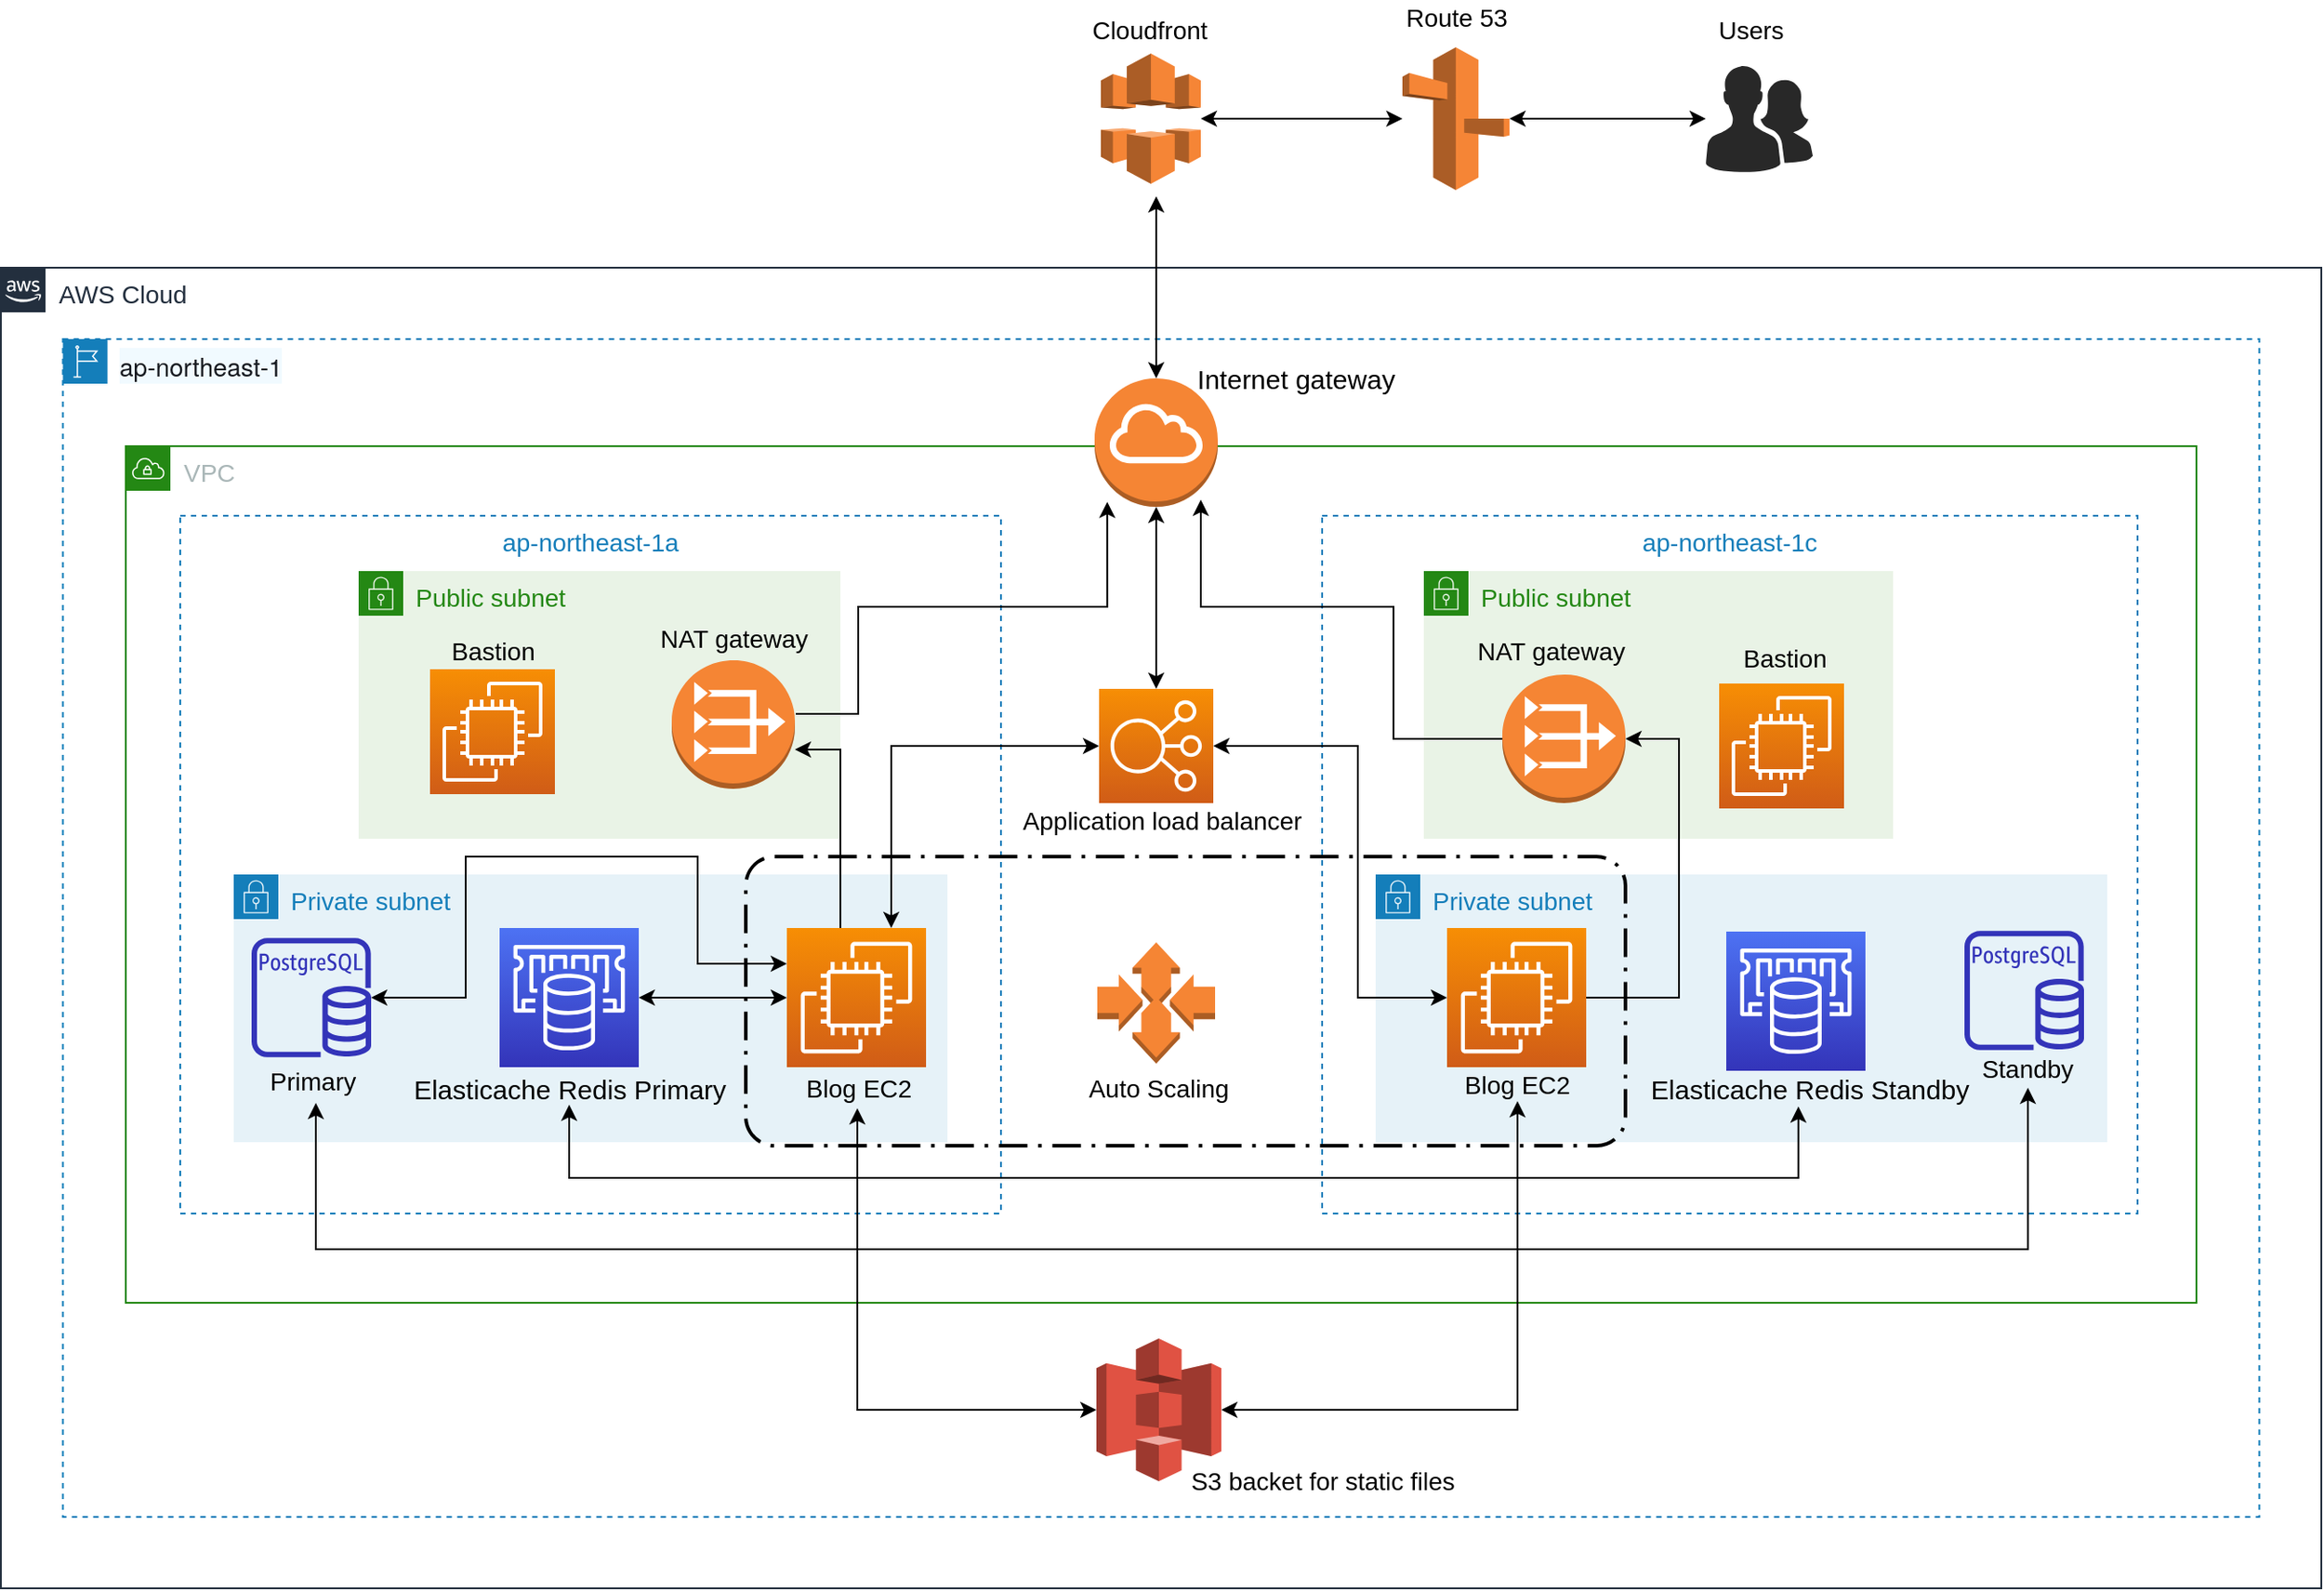 <mxfile version="14.4.9" type="github">
  <diagram id="p8VolZ-N6K9utPq0kfwX" name="Page-1">
    <mxGraphModel dx="1422" dy="833" grid="1" gridSize="10" guides="1" tooltips="1" connect="1" arrows="1" fold="1" page="1" pageScale="1" pageWidth="827" pageHeight="1169" math="0" shadow="0">
      <root>
        <mxCell id="0" />
        <mxCell id="1" parent="0" />
        <mxCell id="xNPw3v3MWfUP0mEYA9Z2-2" value="&lt;font style=&quot;font-size: 14px&quot;&gt;AWS Cloud&lt;/font&gt;" style="points=[[0,0],[0.25,0],[0.5,0],[0.75,0],[1,0],[1,0.25],[1,0.5],[1,0.75],[1,1],[0.75,1],[0.5,1],[0.25,1],[0,1],[0,0.75],[0,0.5],[0,0.25]];outlineConnect=0;gradientColor=none;html=1;whiteSpace=wrap;fontSize=12;fontStyle=0;shape=mxgraph.aws4.group;grIcon=mxgraph.aws4.group_aws_cloud_alt;strokeColor=#232F3E;fillColor=none;verticalAlign=top;align=left;spacingLeft=30;fontColor=#232F3E;dashed=0;" parent="1" vertex="1">
          <mxGeometry x="29.5" y="200" width="1300.5" height="740" as="geometry" />
        </mxCell>
        <mxCell id="xNPw3v3MWfUP0mEYA9Z2-3" value="&lt;span style=&quot;color: rgb(22 , 25 , 31) ; font-family: &amp;#34;amazon ember&amp;#34; , &amp;#34;helvetica neue&amp;#34; , &amp;#34;roboto&amp;#34; , &amp;#34;arial&amp;#34; , sans-serif ; font-size: 14px ; background-color: rgb(241 , 250 , 255)&quot;&gt;ap-northeast-1&lt;/span&gt;" style="points=[[0,0],[0.25,0],[0.5,0],[0.75,0],[1,0],[1,0.25],[1,0.5],[1,0.75],[1,1],[0.75,1],[0.5,1],[0.25,1],[0,1],[0,0.75],[0,0.5],[0,0.25]];outlineConnect=0;gradientColor=none;html=1;whiteSpace=wrap;fontSize=12;fontStyle=0;shape=mxgraph.aws4.group;grIcon=mxgraph.aws4.group_region;strokeColor=#147EBA;fillColor=none;verticalAlign=top;align=left;spacingLeft=30;fontColor=#147EBA;dashed=1;" parent="1" vertex="1">
          <mxGeometry x="64.25" y="240" width="1231" height="660" as="geometry" />
        </mxCell>
        <mxCell id="xNPw3v3MWfUP0mEYA9Z2-4" value="&lt;font style=&quot;font-size: 14px&quot;&gt;VPC&lt;/font&gt;" style="points=[[0,0],[0.25,0],[0.5,0],[0.75,0],[1,0],[1,0.25],[1,0.5],[1,0.75],[1,1],[0.75,1],[0.5,1],[0.25,1],[0,1],[0,0.75],[0,0.5],[0,0.25]];outlineConnect=0;gradientColor=none;html=1;whiteSpace=wrap;fontSize=12;fontStyle=0;shape=mxgraph.aws4.group;grIcon=mxgraph.aws4.group_vpc;strokeColor=#248814;fillColor=none;verticalAlign=top;align=left;spacingLeft=30;fontColor=#AAB7B8;dashed=0;" parent="1" vertex="1">
          <mxGeometry x="99.5" y="300" width="1160.5" height="480" as="geometry" />
        </mxCell>
        <mxCell id="xNPw3v3MWfUP0mEYA9Z2-5" value="ap-northeast-1c" style="fillColor=none;strokeColor=#147EBA;dashed=1;verticalAlign=top;fontStyle=0;fontColor=#147EBA;fontSize=14;" parent="1" vertex="1">
          <mxGeometry x="770" y="339" width="457" height="391" as="geometry" />
        </mxCell>
        <mxCell id="xNPw3v3MWfUP0mEYA9Z2-6" value="ap-northeast-1a" style="fillColor=none;strokeColor=#147EBA;dashed=1;verticalAlign=top;fontStyle=0;fontColor=#147EBA;fontSize=14;" parent="1" vertex="1">
          <mxGeometry x="130" y="339" width="460" height="391" as="geometry" />
        </mxCell>
        <mxCell id="xNPw3v3MWfUP0mEYA9Z2-7" style="edgeStyle=orthogonalEdgeStyle;rounded=0;orthogonalLoop=1;jettySize=auto;html=1;exitX=0.5;exitY=1;exitDx=0;exitDy=0;" parent="1" source="xNPw3v3MWfUP0mEYA9Z2-5" target="xNPw3v3MWfUP0mEYA9Z2-5" edge="1">
          <mxGeometry relative="1" as="geometry" />
        </mxCell>
        <mxCell id="xNPw3v3MWfUP0mEYA9Z2-8" value="&lt;font style=&quot;font-size: 14px&quot;&gt;Public subnet&lt;/font&gt;" style="points=[[0,0],[0.25,0],[0.5,0],[0.75,0],[1,0],[1,0.25],[1,0.5],[1,0.75],[1,1],[0.75,1],[0.5,1],[0.25,1],[0,1],[0,0.75],[0,0.5],[0,0.25]];outlineConnect=0;gradientColor=none;html=1;whiteSpace=wrap;fontSize=12;fontStyle=0;shape=mxgraph.aws4.group;grIcon=mxgraph.aws4.group_security_group;grStroke=0;strokeColor=#248814;fillColor=#E9F3E6;verticalAlign=top;align=left;spacingLeft=30;fontColor=#248814;dashed=0;" parent="1" vertex="1">
          <mxGeometry x="230" y="370" width="270" height="150" as="geometry" />
        </mxCell>
        <mxCell id="xNPw3v3MWfUP0mEYA9Z2-9" value="&lt;font style=&quot;font-size: 14px&quot;&gt;Public subnet&lt;/font&gt;" style="points=[[0,0],[0.25,0],[0.5,0],[0.75,0],[1,0],[1,0.25],[1,0.5],[1,0.75],[1,1],[0.75,1],[0.5,1],[0.25,1],[0,1],[0,0.75],[0,0.5],[0,0.25]];outlineConnect=0;gradientColor=none;html=1;whiteSpace=wrap;fontSize=12;fontStyle=0;shape=mxgraph.aws4.group;grIcon=mxgraph.aws4.group_security_group;grStroke=0;strokeColor=#248814;fillColor=#E9F3E6;verticalAlign=top;align=left;spacingLeft=30;fontColor=#248814;dashed=0;" parent="1" vertex="1">
          <mxGeometry x="827" y="370" width="263" height="150" as="geometry" />
        </mxCell>
        <mxCell id="xNPw3v3MWfUP0mEYA9Z2-10" value="&lt;font style=&quot;font-size: 14px&quot;&gt;Private subnet&lt;/font&gt;" style="points=[[0,0],[0.25,0],[0.5,0],[0.75,0],[1,0],[1,0.25],[1,0.5],[1,0.75],[1,1],[0.75,1],[0.5,1],[0.25,1],[0,1],[0,0.75],[0,0.5],[0,0.25]];outlineConnect=0;gradientColor=none;html=1;whiteSpace=wrap;fontSize=12;fontStyle=0;shape=mxgraph.aws4.group;grIcon=mxgraph.aws4.group_security_group;grStroke=0;strokeColor=#147EBA;fillColor=#E6F2F8;verticalAlign=top;align=left;spacingLeft=30;fontColor=#147EBA;dashed=0;" parent="1" vertex="1">
          <mxGeometry x="160" y="540" width="400" height="150" as="geometry" />
        </mxCell>
        <mxCell id="xNPw3v3MWfUP0mEYA9Z2-11" value="&lt;font style=&quot;font-size: 14px&quot;&gt;Private subnet&lt;/font&gt;" style="points=[[0,0],[0.25,0],[0.5,0],[0.75,0],[1,0],[1,0.25],[1,0.5],[1,0.75],[1,1],[0.75,1],[0.5,1],[0.25,1],[0,1],[0,0.75],[0,0.5],[0,0.25]];outlineConnect=0;gradientColor=none;html=1;whiteSpace=wrap;fontSize=12;fontStyle=0;shape=mxgraph.aws4.group;grIcon=mxgraph.aws4.group_security_group;grStroke=0;strokeColor=#147EBA;fillColor=#E6F2F8;verticalAlign=top;align=left;spacingLeft=30;fontColor=#147EBA;dashed=0;" parent="1" vertex="1">
          <mxGeometry x="800" y="540" width="410" height="150" as="geometry" />
        </mxCell>
        <mxCell id="i_n1k2-1s-NiqfXJ3xOX-46" style="edgeStyle=orthogonalEdgeStyle;rounded=0;orthogonalLoop=1;jettySize=auto;html=1;startArrow=classic;startFill=1;endArrow=classic;endFill=1;" parent="1" source="xNPw3v3MWfUP0mEYA9Z2-12" target="xNPw3v3MWfUP0mEYA9Z2-14" edge="1">
          <mxGeometry relative="1" as="geometry" />
        </mxCell>
        <mxCell id="Dv-C4iRL3iVz8-i2bULK-24" style="edgeStyle=orthogonalEdgeStyle;rounded=0;orthogonalLoop=1;jettySize=auto;html=1;entryX=0;entryY=0.5;entryDx=0;entryDy=0;entryPerimeter=0;startArrow=classic;startFill=1;endArrow=none;endFill=0;" edge="1" parent="1" target="xNPw3v3MWfUP0mEYA9Z2-34">
          <mxGeometry relative="1" as="geometry">
            <mxPoint x="702" y="330" as="sourcePoint" />
            <Array as="points">
              <mxPoint x="702" y="390" />
              <mxPoint x="810" y="390" />
              <mxPoint x="810" y="464" />
            </Array>
          </mxGeometry>
        </mxCell>
        <mxCell id="Dv-C4iRL3iVz8-i2bULK-25" style="edgeStyle=orthogonalEdgeStyle;rounded=0;orthogonalLoop=1;jettySize=auto;html=1;startArrow=classic;startFill=1;endArrow=classic;endFill=1;" edge="1" parent="1" source="xNPw3v3MWfUP0mEYA9Z2-12">
          <mxGeometry relative="1" as="geometry">
            <mxPoint x="677" y="160" as="targetPoint" />
          </mxGeometry>
        </mxCell>
        <mxCell id="xNPw3v3MWfUP0mEYA9Z2-12" value="" style="outlineConnect=0;dashed=0;verticalLabelPosition=bottom;verticalAlign=top;align=center;html=1;shape=mxgraph.aws3.internet_gateway;fillColor=#F58534;gradientColor=none;" parent="1" vertex="1">
          <mxGeometry x="642.5" y="262" width="69" height="72" as="geometry" />
        </mxCell>
        <mxCell id="i_n1k2-1s-NiqfXJ3xOX-50" style="edgeStyle=orthogonalEdgeStyle;rounded=0;orthogonalLoop=1;jettySize=auto;html=1;entryX=0;entryY=0.5;entryDx=0;entryDy=0;entryPerimeter=0;startArrow=classic;startFill=1;endArrow=classic;endFill=1;fontSize=14;exitX=0.5;exitY=1.05;exitDx=0;exitDy=0;exitPerimeter=0;" parent="1" source="i_n1k2-1s-NiqfXJ3xOX-52" target="xNPw3v3MWfUP0mEYA9Z2-37" edge="1">
          <mxGeometry relative="1" as="geometry">
            <mxPoint x="299" y="690" as="sourcePoint" />
            <Array as="points">
              <mxPoint x="510" y="840" />
            </Array>
          </mxGeometry>
        </mxCell>
        <mxCell id="Dv-C4iRL3iVz8-i2bULK-3" style="edgeStyle=orthogonalEdgeStyle;rounded=0;orthogonalLoop=1;jettySize=auto;html=1;startArrow=none;startFill=0;" edge="1" parent="1" target="xNPw3v3MWfUP0mEYA9Z2-32">
          <mxGeometry relative="1" as="geometry">
            <mxPoint x="500" y="570" as="sourcePoint" />
            <mxPoint x="327" y="500" as="targetPoint" />
            <Array as="points">
              <mxPoint x="500" y="470" />
            </Array>
          </mxGeometry>
        </mxCell>
        <mxCell id="xNPw3v3MWfUP0mEYA9Z2-13" value="" style="points=[[0,0,0],[0.25,0,0],[0.5,0,0],[0.75,0,0],[1,0,0],[0,1,0],[0.25,1,0],[0.5,1,0],[0.75,1,0],[1,1,0],[0,0.25,0],[0,0.5,0],[0,0.75,0],[1,0.25,0],[1,0.5,0],[1,0.75,0]];outlineConnect=0;fontColor=#232F3E;gradientColor=#F78E04;gradientDirection=north;fillColor=#D05C17;strokeColor=#ffffff;dashed=0;verticalLabelPosition=bottom;verticalAlign=top;align=center;html=1;fontSize=12;fontStyle=0;aspect=fixed;shape=mxgraph.aws4.resourceIcon;resIcon=mxgraph.aws4.ec2;" parent="1" vertex="1">
          <mxGeometry x="470" y="570" width="78" height="78" as="geometry" />
        </mxCell>
        <mxCell id="i_n1k2-1s-NiqfXJ3xOX-23" style="edgeStyle=orthogonalEdgeStyle;rounded=0;orthogonalLoop=1;jettySize=auto;html=1;startArrow=classic;startFill=1;entryX=0.75;entryY=0;entryDx=0;entryDy=0;entryPerimeter=0;exitX=0;exitY=0.5;exitDx=0;exitDy=0;exitPerimeter=0;" parent="1" target="xNPw3v3MWfUP0mEYA9Z2-13" edge="1" source="xNPw3v3MWfUP0mEYA9Z2-14">
          <mxGeometry relative="1" as="geometry">
            <mxPoint x="390" y="530" as="sourcePoint" />
            <Array as="points">
              <mxPoint x="529" y="468" />
            </Array>
          </mxGeometry>
        </mxCell>
        <mxCell id="Dv-C4iRL3iVz8-i2bULK-30" style="edgeStyle=orthogonalEdgeStyle;rounded=0;orthogonalLoop=1;jettySize=auto;html=1;entryX=0;entryY=0.5;entryDx=0;entryDy=0;entryPerimeter=0;startArrow=classic;startFill=1;endArrow=classic;endFill=1;" edge="1" parent="1" source="xNPw3v3MWfUP0mEYA9Z2-14" target="xNPw3v3MWfUP0mEYA9Z2-19">
          <mxGeometry relative="1" as="geometry">
            <Array as="points">
              <mxPoint x="790" y="468" />
              <mxPoint x="790" y="609" />
            </Array>
          </mxGeometry>
        </mxCell>
        <mxCell id="xNPw3v3MWfUP0mEYA9Z2-14" value="" style="points=[[0,0,0],[0.25,0,0],[0.5,0,0],[0.75,0,0],[1,0,0],[0,1,0],[0.25,1,0],[0.5,1,0],[0.75,1,0],[1,1,0],[0,0.25,0],[0,0.5,0],[0,0.75,0],[1,0.25,0],[1,0.5,0],[1,0.75,0]];outlineConnect=0;fontColor=#232F3E;gradientColor=#F78E04;gradientDirection=north;fillColor=#D05C17;strokeColor=#ffffff;dashed=0;verticalLabelPosition=bottom;verticalAlign=top;align=center;html=1;fontSize=12;fontStyle=0;aspect=fixed;shape=mxgraph.aws4.resourceIcon;resIcon=mxgraph.aws4.elastic_load_balancing;" parent="1" vertex="1">
          <mxGeometry x="645" y="436" width="64" height="64" as="geometry" />
        </mxCell>
        <mxCell id="Dv-C4iRL3iVz8-i2bULK-33" style="edgeStyle=orthogonalEdgeStyle;rounded=0;orthogonalLoop=1;jettySize=auto;html=1;startArrow=none;startFill=0;endArrow=classic;endFill=1;exitX=1;exitY=0.5;exitDx=0;exitDy=0;exitPerimeter=0;" edge="1" parent="1" source="xNPw3v3MWfUP0mEYA9Z2-19" target="xNPw3v3MWfUP0mEYA9Z2-34">
          <mxGeometry relative="1" as="geometry">
            <Array as="points">
              <mxPoint x="970" y="609" />
              <mxPoint x="970" y="464" />
            </Array>
          </mxGeometry>
        </mxCell>
        <mxCell id="xNPw3v3MWfUP0mEYA9Z2-19" value="" style="points=[[0,0,0],[0.25,0,0],[0.5,0,0],[0.75,0,0],[1,0,0],[0,1,0],[0.25,1,0],[0.5,1,0],[0.75,1,0],[1,1,0],[0,0.25,0],[0,0.5,0],[0,0.75,0],[1,0.25,0],[1,0.5,0],[1,0.75,0]];outlineConnect=0;fontColor=#232F3E;gradientColor=#F78E04;gradientDirection=north;fillColor=#D05C17;strokeColor=#ffffff;dashed=0;verticalLabelPosition=bottom;verticalAlign=top;align=center;html=1;fontSize=12;fontStyle=0;aspect=fixed;shape=mxgraph.aws4.resourceIcon;resIcon=mxgraph.aws4.ec2;" parent="1" vertex="1">
          <mxGeometry x="840" y="570" width="78" height="78" as="geometry" />
        </mxCell>
        <mxCell id="xNPw3v3MWfUP0mEYA9Z2-24" value="" style="points=[[0,0,0],[0.25,0,0],[0.5,0,0],[0.75,0,0],[1,0,0],[0,1,0],[0.25,1,0],[0.5,1,0],[0.75,1,0],[1,1,0],[0,0.25,0],[0,0.5,0],[0,0.75,0],[1,0.25,0],[1,0.5,0],[1,0.75,0]];outlineConnect=0;fontColor=#232F3E;gradientColor=#F78E04;gradientDirection=north;fillColor=#D05C17;strokeColor=#ffffff;dashed=0;verticalLabelPosition=bottom;verticalAlign=top;align=center;html=1;fontSize=12;fontStyle=0;aspect=fixed;shape=mxgraph.aws4.resourceIcon;resIcon=mxgraph.aws4.ec2;" parent="1" vertex="1">
          <mxGeometry x="270" y="425" width="70" height="70" as="geometry" />
        </mxCell>
        <mxCell id="xNPw3v3MWfUP0mEYA9Z2-27" value="&lt;font style=&quot;font-size: 14px&quot;&gt;Bastion&lt;/font&gt;" style="text;html=1;resizable=0;autosize=1;align=center;verticalAlign=middle;points=[];fillColor=none;strokeColor=none;rounded=0;" parent="1" vertex="1">
          <mxGeometry x="275" y="405" width="60" height="20" as="geometry" />
        </mxCell>
        <mxCell id="xNPw3v3MWfUP0mEYA9Z2-29" value="" style="points=[[0,0,0],[0.25,0,0],[0.5,0,0],[0.75,0,0],[1,0,0],[0,1,0],[0.25,1,0],[0.5,1,0],[0.75,1,0],[1,1,0],[0,0.25,0],[0,0.5,0],[0,0.75,0],[1,0.25,0],[1,0.5,0],[1,0.75,0]];outlineConnect=0;fontColor=#232F3E;gradientColor=#F78E04;gradientDirection=north;fillColor=#D05C17;strokeColor=#ffffff;dashed=0;verticalLabelPosition=bottom;verticalAlign=top;align=center;html=1;fontSize=12;fontStyle=0;aspect=fixed;shape=mxgraph.aws4.resourceIcon;resIcon=mxgraph.aws4.ec2;" parent="1" vertex="1">
          <mxGeometry x="992.5" y="433" width="70" height="70" as="geometry" />
        </mxCell>
        <mxCell id="xNPw3v3MWfUP0mEYA9Z2-30" value="&lt;font style=&quot;font-size: 14px&quot;&gt;Bastion&lt;/font&gt;" style="text;html=1;resizable=0;autosize=1;align=center;verticalAlign=middle;points=[];fillColor=none;strokeColor=none;rounded=0;" parent="1" vertex="1">
          <mxGeometry x="998.5" y="409" width="60" height="20" as="geometry" />
        </mxCell>
        <mxCell id="i_n1k2-1s-NiqfXJ3xOX-18" style="edgeStyle=orthogonalEdgeStyle;rounded=0;orthogonalLoop=1;jettySize=auto;html=1;startArrow=none;startFill=0;entryX=0.474;entryY=0.065;entryDx=0;entryDy=0;entryPerimeter=0;" parent="1" edge="1" target="xNPw3v3MWfUP0mEYA9Z2-4">
          <mxGeometry relative="1" as="geometry">
            <mxPoint x="475" y="450" as="sourcePoint" />
            <mxPoint x="530" y="330" as="targetPoint" />
            <Array as="points">
              <mxPoint x="475" y="450" />
              <mxPoint x="510" y="450" />
              <mxPoint x="510" y="390" />
              <mxPoint x="650" y="390" />
            </Array>
          </mxGeometry>
        </mxCell>
        <mxCell id="xNPw3v3MWfUP0mEYA9Z2-32" value="" style="outlineConnect=0;dashed=0;verticalLabelPosition=bottom;verticalAlign=top;align=center;html=1;shape=mxgraph.aws3.vpc_nat_gateway;fillColor=#F58534;gradientColor=none;" parent="1" vertex="1">
          <mxGeometry x="405.5" y="420" width="69" height="72" as="geometry" />
        </mxCell>
        <mxCell id="xNPw3v3MWfUP0mEYA9Z2-34" value="" style="outlineConnect=0;dashed=0;verticalLabelPosition=bottom;verticalAlign=top;align=center;html=1;shape=mxgraph.aws3.vpc_nat_gateway;fillColor=#F58534;gradientColor=none;" parent="1" vertex="1">
          <mxGeometry x="871" y="428" width="69" height="72" as="geometry" />
        </mxCell>
        <mxCell id="Dv-C4iRL3iVz8-i2bULK-2" style="edgeStyle=orthogonalEdgeStyle;rounded=0;orthogonalLoop=1;jettySize=auto;html=1;entryX=0.507;entryY=0.95;entryDx=0;entryDy=0;entryPerimeter=0;startArrow=classic;startFill=1;" edge="1" parent="1" source="xNPw3v3MWfUP0mEYA9Z2-37" target="i_n1k2-1s-NiqfXJ3xOX-53">
          <mxGeometry relative="1" as="geometry" />
        </mxCell>
        <mxCell id="xNPw3v3MWfUP0mEYA9Z2-37" value="" style="outlineConnect=0;dashed=0;verticalLabelPosition=bottom;verticalAlign=top;align=center;html=1;shape=mxgraph.aws3.s3;fillColor=#E05243;gradientColor=none;strokeWidth=2;fontSize=15;" parent="1" vertex="1">
          <mxGeometry x="643.5" y="800" width="70" height="80" as="geometry" />
        </mxCell>
        <mxCell id="i_n1k2-1s-NiqfXJ3xOX-8" style="edgeStyle=orthogonalEdgeStyle;rounded=0;orthogonalLoop=1;jettySize=auto;html=1;startArrow=classic;startFill=1;" parent="1" source="i_n1k2-1s-NiqfXJ3xOX-3" target="i_n1k2-1s-NiqfXJ3xOX-7" edge="1">
          <mxGeometry relative="1" as="geometry" />
        </mxCell>
        <mxCell id="i_n1k2-1s-NiqfXJ3xOX-3" value="" style="outlineConnect=0;dashed=0;verticalLabelPosition=bottom;verticalAlign=top;align=center;html=1;shape=mxgraph.aws3.cloudfront;fillColor=#F58536;gradientColor=none;" parent="1" vertex="1">
          <mxGeometry x="646" y="80" width="56" height="73" as="geometry" />
        </mxCell>
        <mxCell id="i_n1k2-1s-NiqfXJ3xOX-12" style="edgeStyle=orthogonalEdgeStyle;rounded=0;orthogonalLoop=1;jettySize=auto;html=1;entryX=0;entryY=0.5;entryDx=0;entryDy=0;entryPerimeter=0;startArrow=classic;startFill=1;" parent="1" source="i_n1k2-1s-NiqfXJ3xOX-7" target="i_n1k2-1s-NiqfXJ3xOX-11" edge="1">
          <mxGeometry relative="1" as="geometry" />
        </mxCell>
        <mxCell id="i_n1k2-1s-NiqfXJ3xOX-7" value="" style="outlineConnect=0;dashed=0;verticalLabelPosition=bottom;verticalAlign=top;align=center;html=1;shape=mxgraph.aws3.route_53;fillColor=#F58536;gradientColor=none;" parent="1" vertex="1">
          <mxGeometry x="815" y="76.5" width="60" height="80" as="geometry" />
        </mxCell>
        <mxCell id="i_n1k2-1s-NiqfXJ3xOX-11" value="" style="verticalLabelPosition=bottom;html=1;fillColor=#282828;strokeColor=none;verticalAlign=top;pointerEvents=1;align=center;shape=mxgraph.cisco_safe.people_places_things_icons.icon2;" parent="1" vertex="1">
          <mxGeometry x="985" y="86.5" width="60" height="60" as="geometry" />
        </mxCell>
        <mxCell id="i_n1k2-1s-NiqfXJ3xOX-22" value="" style="outlineConnect=0;dashed=0;verticalLabelPosition=bottom;verticalAlign=top;align=center;html=1;shape=mxgraph.aws3.auto_scaling;fillColor=#F58534;gradientColor=none;" parent="1" vertex="1">
          <mxGeometry x="644" y="578" width="66" height="68" as="geometry" />
        </mxCell>
        <mxCell id="i_n1k2-1s-NiqfXJ3xOX-38" value="&lt;font style=&quot;font-size: 14px&quot;&gt;Cloudfront&lt;/font&gt;" style="text;html=1;resizable=0;autosize=1;align=center;verticalAlign=middle;points=[];fillColor=none;strokeColor=none;rounded=0;" parent="1" vertex="1">
          <mxGeometry x="633" y="56.5" width="80" height="20" as="geometry" />
        </mxCell>
        <mxCell id="i_n1k2-1s-NiqfXJ3xOX-39" value="&lt;font&gt;&lt;font style=&quot;font-size: 14px&quot;&gt;Route 53&lt;/font&gt;&lt;br&gt;&lt;/font&gt;" style="text;html=1;resizable=0;autosize=1;align=center;verticalAlign=middle;points=[];fillColor=none;strokeColor=none;rounded=0;" parent="1" vertex="1">
          <mxGeometry x="810" y="50" width="70" height="20" as="geometry" />
        </mxCell>
        <mxCell id="i_n1k2-1s-NiqfXJ3xOX-40" value="&lt;font&gt;&lt;font style=&quot;font-size: 14px&quot;&gt;Users&lt;/font&gt;&lt;br&gt;&lt;/font&gt;" style="text;html=1;resizable=0;autosize=1;align=center;verticalAlign=middle;points=[];fillColor=none;strokeColor=none;rounded=0;" parent="1" vertex="1">
          <mxGeometry x="985" y="56.5" width="50" height="20" as="geometry" />
        </mxCell>
        <mxCell id="i_n1k2-1s-NiqfXJ3xOX-41" value="&lt;font&gt;&lt;font style=&quot;font-size: 15px&quot;&gt;Internet gateway&lt;/font&gt;&lt;br&gt;&lt;/font&gt;" style="text;html=1;resizable=0;autosize=1;align=center;verticalAlign=middle;points=[];fillColor=none;strokeColor=none;rounded=0;" parent="1" vertex="1">
          <mxGeometry x="690" y="252" width="130" height="20" as="geometry" />
        </mxCell>
        <mxCell id="i_n1k2-1s-NiqfXJ3xOX-47" value="&lt;font&gt;&lt;font style=&quot;font-size: 14px&quot;&gt;Application load balancer&lt;/font&gt;&lt;br&gt;&lt;/font&gt;" style="text;html=1;resizable=0;autosize=1;align=center;verticalAlign=middle;points=[];fillColor=none;strokeColor=none;rounded=0;" parent="1" vertex="1">
          <mxGeometry x="594.75" y="500" width="170" height="20" as="geometry" />
        </mxCell>
        <mxCell id="i_n1k2-1s-NiqfXJ3xOX-48" value="&lt;font&gt;&lt;font style=&quot;font-size: 14px&quot;&gt;NAT gateway&lt;/font&gt;&lt;br&gt;&lt;/font&gt;" style="text;html=1;resizable=0;autosize=1;align=center;verticalAlign=middle;points=[];fillColor=none;strokeColor=none;rounded=0;" parent="1" vertex="1">
          <mxGeometry x="390" y="398" width="100" height="20" as="geometry" />
        </mxCell>
        <mxCell id="i_n1k2-1s-NiqfXJ3xOX-49" value="&lt;font&gt;&lt;font style=&quot;font-size: 14px&quot;&gt;NAT gateway&lt;/font&gt;&lt;br&gt;&lt;/font&gt;" style="text;html=1;resizable=0;autosize=1;align=center;verticalAlign=middle;points=[];fillColor=none;strokeColor=none;rounded=0;" parent="1" vertex="1">
          <mxGeometry x="848" y="405" width="100" height="20" as="geometry" />
        </mxCell>
        <mxCell id="i_n1k2-1s-NiqfXJ3xOX-52" value="&lt;font&gt;&lt;font style=&quot;font-size: 14px&quot;&gt;Blog EC2&lt;/font&gt;&lt;br&gt;&lt;/font&gt;" style="text;html=1;resizable=0;autosize=1;align=center;verticalAlign=middle;points=[];fillColor=none;strokeColor=none;rounded=0;" parent="1" vertex="1">
          <mxGeometry x="474.5" y="650" width="70" height="20" as="geometry" />
        </mxCell>
        <mxCell id="i_n1k2-1s-NiqfXJ3xOX-53" value="&lt;font&gt;&lt;font style=&quot;font-size: 14px&quot;&gt;Blog EC2&lt;/font&gt;&lt;br&gt;&lt;/font&gt;" style="text;html=1;resizable=0;autosize=1;align=center;verticalAlign=middle;points=[];fillColor=none;strokeColor=none;rounded=0;" parent="1" vertex="1">
          <mxGeometry x="844" y="648" width="70" height="20" as="geometry" />
        </mxCell>
        <mxCell id="i_n1k2-1s-NiqfXJ3xOX-54" value="&lt;font&gt;&lt;font style=&quot;font-size: 14px&quot;&gt;Auto Scaling&lt;/font&gt;&lt;br&gt;&lt;/font&gt;" style="text;html=1;resizable=0;autosize=1;align=center;verticalAlign=middle;points=[];fillColor=none;strokeColor=none;rounded=0;" parent="1" vertex="1">
          <mxGeometry x="633" y="650" width="90" height="20" as="geometry" />
        </mxCell>
        <mxCell id="i_n1k2-1s-NiqfXJ3xOX-55" value="&lt;font&gt;&lt;font style=&quot;font-size: 14px&quot;&gt;S3 backet for static files&lt;/font&gt;&lt;br&gt;&lt;/font&gt;" style="text;html=1;resizable=0;autosize=1;align=center;verticalAlign=middle;points=[];fillColor=none;strokeColor=none;rounded=0;" parent="1" vertex="1">
          <mxGeometry x="690" y="870" width="160" height="20" as="geometry" />
        </mxCell>
        <mxCell id="Dv-C4iRL3iVz8-i2bULK-1" style="edgeStyle=orthogonalEdgeStyle;rounded=0;orthogonalLoop=1;jettySize=auto;html=1;entryX=0.508;entryY=1.05;entryDx=0;entryDy=0;entryPerimeter=0;startArrow=classic;startFill=1;exitX=0.542;exitY=1.1;exitDx=0;exitDy=0;exitPerimeter=0;" edge="1" parent="1" source="i_n1k2-1s-NiqfXJ3xOX-56" target="i_n1k2-1s-NiqfXJ3xOX-57">
          <mxGeometry relative="1" as="geometry">
            <Array as="points">
              <mxPoint x="206" y="750" />
              <mxPoint x="1166" y="750" />
            </Array>
          </mxGeometry>
        </mxCell>
        <mxCell id="i_n1k2-1s-NiqfXJ3xOX-56" value="&lt;font&gt;&lt;font style=&quot;font-size: 14px&quot;&gt;Primary&lt;/font&gt;&lt;br&gt;&lt;/font&gt;" style="text;html=1;resizable=0;autosize=1;align=center;verticalAlign=middle;points=[];fillColor=none;strokeColor=none;rounded=0;" parent="1" vertex="1">
          <mxGeometry x="173.5" y="646" width="60" height="20" as="geometry" />
        </mxCell>
        <mxCell id="i_n1k2-1s-NiqfXJ3xOX-57" value="&lt;font&gt;&lt;font style=&quot;font-size: 14px&quot;&gt;Standby&lt;/font&gt;&lt;br&gt;&lt;/font&gt;" style="text;html=1;resizable=0;autosize=1;align=center;verticalAlign=middle;points=[];fillColor=none;strokeColor=none;rounded=0;" parent="1" vertex="1">
          <mxGeometry x="1130" y="638.5" width="70" height="20" as="geometry" />
        </mxCell>
        <mxCell id="Dv-C4iRL3iVz8-i2bULK-8" value="" style="outlineConnect=0;fontColor=#232F3E;gradientColor=none;fillColor=#3334B9;strokeColor=none;dashed=0;verticalLabelPosition=bottom;verticalAlign=top;align=center;html=1;fontSize=12;fontStyle=0;aspect=fixed;pointerEvents=1;shape=mxgraph.aws4.rds_postgresql_instance;" vertex="1" parent="1">
          <mxGeometry x="1130" y="571.5" width="67" height="67" as="geometry" />
        </mxCell>
        <mxCell id="Dv-C4iRL3iVz8-i2bULK-7" value="" style="outlineConnect=0;fontColor=#232F3E;gradientColor=none;fillColor=#3334B9;strokeColor=none;dashed=0;verticalLabelPosition=bottom;verticalAlign=top;align=center;html=1;fontSize=12;fontStyle=0;aspect=fixed;pointerEvents=1;shape=mxgraph.aws4.rds_postgresql_instance;" vertex="1" parent="1">
          <mxGeometry x="170" y="575.5" width="67" height="67" as="geometry" />
        </mxCell>
        <mxCell id="Dv-C4iRL3iVz8-i2bULK-13" value="&lt;font style=&quot;font-size: 15px&quot;&gt;Elasticache Redis Primary&lt;br&gt;&lt;/font&gt;" style="text;html=1;resizable=0;autosize=1;align=center;verticalAlign=middle;points=[];fillColor=none;strokeColor=none;rounded=0;" vertex="1" parent="1">
          <mxGeometry x="253" y="650" width="190" height="20" as="geometry" />
        </mxCell>
        <mxCell id="Dv-C4iRL3iVz8-i2bULK-26" style="edgeStyle=orthogonalEdgeStyle;rounded=0;orthogonalLoop=1;jettySize=auto;html=1;startArrow=classic;startFill=1;endArrow=classic;endFill=1;exitX=0.5;exitY=0.95;exitDx=0;exitDy=0;exitPerimeter=0;entryX=0.468;entryY=1;entryDx=0;entryDy=0;entryPerimeter=0;" edge="1" parent="1" source="Dv-C4iRL3iVz8-i2bULK-13" target="Dv-C4iRL3iVz8-i2bULK-16">
          <mxGeometry relative="1" as="geometry">
            <mxPoint x="360" y="680" as="sourcePoint" />
            <mxPoint x="1032" y="669" as="targetPoint" />
            <Array as="points">
              <mxPoint x="348" y="710" />
              <mxPoint x="1037" y="710" />
            </Array>
          </mxGeometry>
        </mxCell>
        <mxCell id="Dv-C4iRL3iVz8-i2bULK-27" value="" style="edgeStyle=orthogonalEdgeStyle;rounded=0;orthogonalLoop=1;jettySize=auto;html=1;startArrow=classic;startFill=1;endArrow=classic;endFill=1;" edge="1" parent="1" source="xNPw3v3MWfUP0mEYA9Z2-13" target="Dv-C4iRL3iVz8-i2bULK-7">
          <mxGeometry relative="1" as="geometry">
            <Array as="points">
              <mxPoint x="420" y="590" />
              <mxPoint x="420" y="530" />
              <mxPoint x="290" y="530" />
              <mxPoint x="290" y="609" />
            </Array>
          </mxGeometry>
        </mxCell>
        <mxCell id="Dv-C4iRL3iVz8-i2bULK-28" style="edgeStyle=orthogonalEdgeStyle;rounded=0;orthogonalLoop=1;jettySize=auto;html=1;startArrow=classic;startFill=1;endArrow=classic;endFill=1;" edge="1" parent="1" source="Dv-C4iRL3iVz8-i2bULK-15" target="xNPw3v3MWfUP0mEYA9Z2-13">
          <mxGeometry relative="1" as="geometry" />
        </mxCell>
        <mxCell id="Dv-C4iRL3iVz8-i2bULK-15" value="" style="points=[[0,0,0],[0.25,0,0],[0.5,0,0],[0.75,0,0],[1,0,0],[0,1,0],[0.25,1,0],[0.5,1,0],[0.75,1,0],[1,1,0],[0,0.25,0],[0,0.5,0],[0,0.75,0],[1,0.25,0],[1,0.5,0],[1,0.75,0]];outlineConnect=0;fontColor=#232F3E;gradientColor=#4D72F3;gradientDirection=north;fillColor=#3334B9;strokeColor=#ffffff;dashed=0;verticalLabelPosition=bottom;verticalAlign=top;align=center;html=1;fontSize=12;fontStyle=0;aspect=fixed;shape=mxgraph.aws4.resourceIcon;resIcon=mxgraph.aws4.elasticache;" vertex="1" parent="1">
          <mxGeometry x="309" y="570" width="78" height="78" as="geometry" />
        </mxCell>
        <mxCell id="Dv-C4iRL3iVz8-i2bULK-16" value="&lt;font style=&quot;font-size: 15px&quot;&gt;Elasticache Redis Standby&lt;br&gt;&lt;/font&gt;" style="text;html=1;resizable=0;autosize=1;align=center;verticalAlign=middle;points=[];fillColor=none;strokeColor=none;rounded=0;" vertex="1" parent="1">
          <mxGeometry x="948" y="650" width="190" height="20" as="geometry" />
        </mxCell>
        <mxCell id="Dv-C4iRL3iVz8-i2bULK-17" value="" style="points=[[0,0,0],[0.25,0,0],[0.5,0,0],[0.75,0,0],[1,0,0],[0,1,0],[0.25,1,0],[0.5,1,0],[0.75,1,0],[1,1,0],[0,0.25,0],[0,0.5,0],[0,0.75,0],[1,0.25,0],[1,0.5,0],[1,0.75,0]];outlineConnect=0;fontColor=#232F3E;gradientColor=#4D72F3;gradientDirection=north;fillColor=#3334B9;strokeColor=#ffffff;dashed=0;verticalLabelPosition=bottom;verticalAlign=top;align=center;html=1;fontSize=12;fontStyle=0;aspect=fixed;shape=mxgraph.aws4.resourceIcon;resIcon=mxgraph.aws4.elasticache;" vertex="1" parent="1">
          <mxGeometry x="996.5" y="572" width="78" height="78" as="geometry" />
        </mxCell>
        <mxCell id="Dv-C4iRL3iVz8-i2bULK-34" value="" style="rounded=1;arcSize=10;dashed=1;fillColor=none;gradientColor=none;dashPattern=8 3 1 3;strokeWidth=2;" vertex="1" parent="1">
          <mxGeometry x="447" y="530" width="493" height="162" as="geometry" />
        </mxCell>
      </root>
    </mxGraphModel>
  </diagram>
</mxfile>
